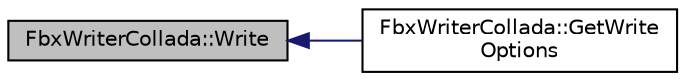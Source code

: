digraph "FbxWriterCollada::Write"
{
  edge [fontname="Helvetica",fontsize="10",labelfontname="Helvetica",labelfontsize="10"];
  node [fontname="Helvetica",fontsize="10",shape=record];
  rankdir="LR";
  Node22 [label="FbxWriterCollada::Write",height=0.2,width=0.4,color="black", fillcolor="grey75", style="filled", fontcolor="black"];
  Node22 -> Node23 [dir="back",color="midnightblue",fontsize="10",style="solid"];
  Node23 [label="FbxWriterCollada::GetWrite\lOptions",height=0.2,width=0.4,color="black", fillcolor="white", style="filled",URL="$class_fbx_writer_collada.html#a64fdc18e00335c37acf279a5ef0d3711"];
}
